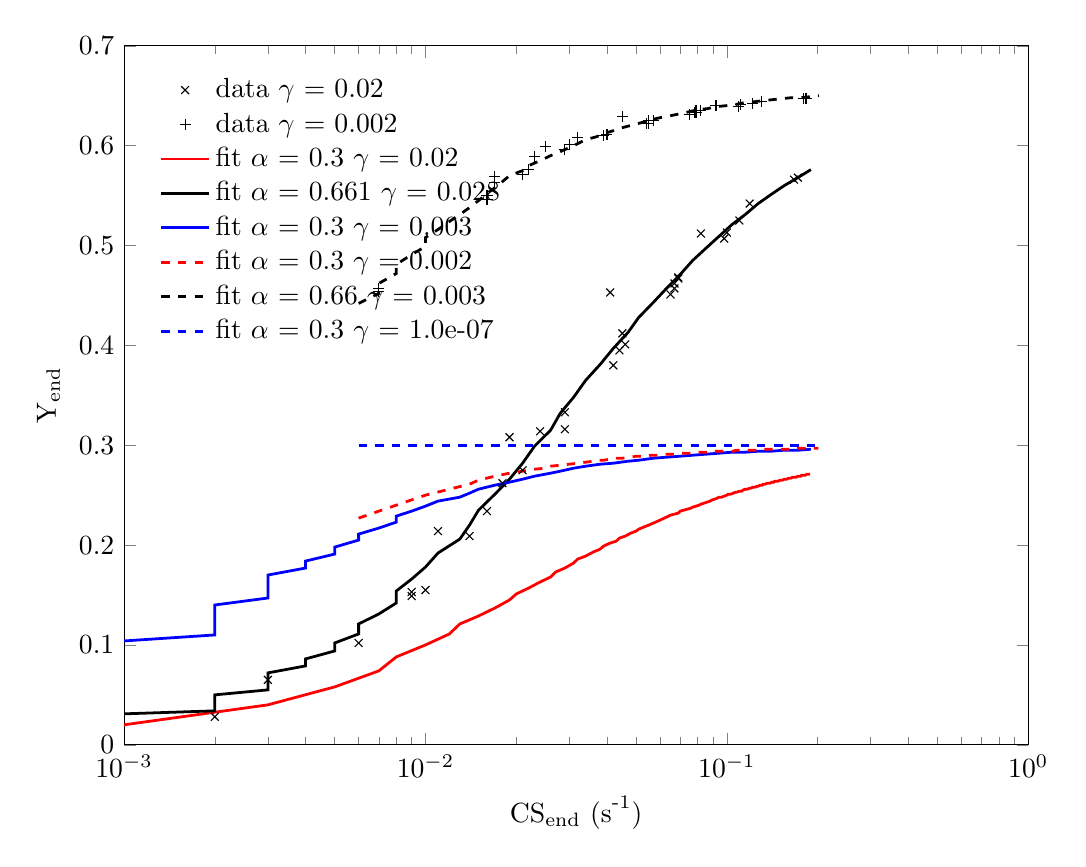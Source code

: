 % This file was created by matlab2tikz v0.3.2.
% Copyright (c) 2008--2013, Nico Schlömer <nico.schloemer@gmail.com>
% All rights reserved.
% 
% 
% 
\begin{tikzpicture}

\begin{semilogxaxis}[%
width=4.521in,
height=3.495in,
scale only axis,
xmin=0.001, xmax=1,
xminorticks=true,
xlabel={$\text{CS}_{\text{end}}\text{ (s}^{\text{-1}}\text{)}$},
ymin=0, ymax=0.7,
ylabel={$\text{Y}_{\text{end}}$},
legend style={at={(0.03,0.97)},anchor=north west,fill=none,draw=none,legend cell align=left}
]
\addplot [
color=black,
only marks,
mark=x,
mark options={solid}
]
table{
0.002 0.028
};
\addlegendentry{$\text{data }\gamma\text{ = 0.02}$};

\addplot [
color=black,
only marks,
mark=+,
mark options={solid}
]
table{
0.007 0.454
};
\addlegendentry{$\text{data }\gamma\text{ = 0.002}$};

\addplot [
color=black,
only marks,
mark=x,
mark options={solid},
forget plot
]
table{
0.009 0.153
};
\addplot [
color=black,
only marks,
mark=+,
mark options={solid},
forget plot
]
table{
0.017 0.563
};
\addplot [
color=black,
only marks,
mark=x,
mark options={solid},
forget plot
]
table{
0.016 0.234
};
\addplot [
color=black,
only marks,
mark=+,
mark options={solid},
forget plot
]
table{
0.023 0.589
};
\addplot [
color=black,
only marks,
mark=x,
mark options={solid},
forget plot
]
table{
0.024 0.314
};
\addplot [
color=black,
only marks,
mark=+,
mark options={solid},
forget plot
]
table{
0.032 0.608
};
\addplot [
color=black,
only marks,
mark=x,
mark options={solid},
forget plot
]
table{
0.006 0.102
};
\addplot [
color=black,
only marks,
mark=+,
mark options={solid},
forget plot
]
table{
0.016 0.546
};
\addplot [
color=black,
only marks,
mark=x,
mark options={solid},
forget plot
]
table{
0.029 0.316
};
\addplot [
color=black,
only marks,
mark=+,
mark options={solid},
forget plot
]
table{
0.04 0.611
};
\addplot [
color=black,
only marks,
mark=x,
mark options={solid},
forget plot
]
table{
0.046 0.401
};
\addplot [
color=black,
only marks,
mark=+,
mark options={solid},
forget plot
]
table{
0.057 0.625
};
\addplot [
color=black,
only marks,
mark=x,
mark options={solid},
forget plot
]
table{
0.069 0.468
};
\addplot [
color=black,
only marks,
mark=+,
mark options={solid},
forget plot
]
table{
0.079 0.635
};
\addplot [
color=black,
only marks,
mark=x,
mark options={solid},
forget plot
]
table{
0.01 0.155
};
\addplot [
color=black,
only marks,
mark=+,
mark options={solid},
forget plot
]
table{
0.021 0.571
};
\addplot [
color=black,
only marks,
mark=x,
mark options={solid},
forget plot
]
table{
0.042 0.38
};
\addplot [
color=black,
only marks,
mark=+,
mark options={solid},
forget plot
]
table{
0.055 0.622
};
\addplot [
color=black,
only marks,
mark=x,
mark options={solid},
forget plot
]
table{
0.067 0.457
};
\addplot [
color=black,
only marks,
mark=+,
mark options={solid},
forget plot
]
table{
0.079 0.633
};
\addplot [
color=black,
only marks,
mark=x,
mark options={solid},
forget plot
]
table{
0.1 0.513
};
\addplot [
color=black,
only marks,
mark=+,
mark options={solid},
forget plot
]
table{
0.111 0.641
};
\addplot [
color=black,
only marks,
mark=x,
mark options={solid},
forget plot
]
table{
0.018 0.262
};
\addplot [
color=black,
only marks,
mark=+,
mark options={solid},
forget plot
]
table{
0.03 0.601
};
\addplot [
color=black,
only marks,
mark=x,
mark options={solid},
forget plot
]
table{
0.069 0.467
};
\addplot [
color=black,
only marks,
mark=+,
mark options={solid},
forget plot
]
table{
0.082 0.635
};
\addplot [
color=black,
only marks,
mark=x,
mark options={solid},
forget plot
]
table{
0.11 0.525
};
\addplot [
color=black,
only marks,
mark=+,
mark options={solid},
forget plot
]
table{
0.122 0.642
};
\addplot [
color=black,
only marks,
mark=x,
mark options={solid},
forget plot
]
table{
0.167 0.566
};
\addplot [
color=black,
only marks,
mark=+,
mark options={solid},
forget plot
]
table{
0.179 0.647
};
\addplot [
color=black,
only marks,
mark=x,
mark options={solid},
forget plot
]
table{
0.003 0.065
};
\addplot [
color=black,
only marks,
mark=+,
mark options={solid},
forget plot
]
table{
0.007 0.457
};
\addplot [
color=black,
only marks,
mark=x,
mark options={solid},
forget plot
]
table{
0.009 0.149
};
\addplot [
color=black,
only marks,
mark=+,
mark options={solid},
forget plot
]
table{
0.016 0.55
};
\addplot [
color=black,
only marks,
mark=x,
mark options={solid},
forget plot
]
table{
0.014 0.209
};
\addplot [
color=black,
only marks,
mark=+,
mark options={solid},
forget plot
]
table{
0.022 0.576
};
\addplot [
color=black,
only marks,
mark=x,
mark options={solid},
forget plot
]
table{
0.021 0.275
};
\addplot [
color=black,
only marks,
mark=+,
mark options={solid},
forget plot
]
table{
0.029 0.596
};
\addplot [
color=black,
only marks,
mark=x,
mark options={solid},
forget plot
]
table{
0.011 0.214
};
\addplot [
color=black,
only marks,
mark=+,
mark options={solid},
forget plot
]
table{
0.017 0.569
};
\addplot [
color=black,
only marks,
mark=x,
mark options={solid},
forget plot
]
table{
0.029 0.333
};
\addplot [
color=black,
only marks,
mark=+,
mark options={solid},
forget plot
]
table{
0.039 0.61
};
\addplot [
color=black,
only marks,
mark=x,
mark options={solid},
forget plot
]
table{
0.044 0.395
};
\addplot [
color=black,
only marks,
mark=+,
mark options={solid},
forget plot
]
table{
0.054 0.622
};
\addplot [
color=black,
only marks,
mark=x,
mark options={solid},
forget plot
]
table{
0.065 0.451
};
\addplot [
color=black,
only marks,
mark=+,
mark options={solid},
forget plot
]
table{
0.075 0.631
};
\addplot [
color=black,
only marks,
mark=x,
mark options={solid},
forget plot
]
table{
0.019 0.308
};
\addplot [
color=black,
only marks,
mark=+,
mark options={solid},
forget plot
]
table{
0.025 0.599
};
\addplot [
color=black,
only marks,
mark=x,
mark options={solid},
forget plot
]
table{
0.045 0.412
};
\addplot [
color=black,
only marks,
mark=+,
mark options={solid},
forget plot
]
table{
0.055 0.625
};
\addplot [
color=black,
only marks,
mark=x,
mark options={solid},
forget plot
]
table{
0.067 0.462
};
\addplot [
color=black,
only marks,
mark=+,
mark options={solid},
forget plot
]
table{
0.078 0.633
};
\addplot [
color=black,
only marks,
mark=x,
mark options={solid},
forget plot
]
table{
0.098 0.507
};
\addplot [
color=black,
only marks,
mark=+,
mark options={solid},
forget plot
]
table{
0.109 0.639
};
\addplot [
color=black,
only marks,
mark=x,
mark options={solid},
forget plot
]
table{
0.041 0.453
};
\addplot [
color=black,
only marks,
mark=+,
mark options={solid},
forget plot
]
table{
0.045 0.629
};
\addplot [
color=black,
only marks,
mark=x,
mark options={solid},
forget plot
]
table{
0.082 0.512
};
\addplot [
color=black,
only marks,
mark=+,
mark options={solid},
forget plot
]
table{
0.092 0.64
};
\addplot [
color=black,
only marks,
mark=x,
mark options={solid},
forget plot
]
table{
0.119 0.542
};
\addplot [
color=black,
only marks,
mark=+,
mark options={solid},
forget plot
]
table{
0.13 0.644
};
\addplot [
color=black,
only marks,
mark=x,
mark options={solid},
forget plot
]
table{
0.172 0.568
};
\addplot [
color=black,
only marks,
mark=+,
mark options={solid},
forget plot
]
table{
0.183 0.647
};
\addplot [
color=red,
solid,
line width=1.0pt
]
table{
0.001 0.02
0.003 0.04
0.005 0.058
0.007 0.074
0.008 0.088
0.01 0.1
0.012 0.111
0.013 0.121
0.015 0.129
0.017 0.137
0.019 0.145
0.02 0.151
0.022 0.157
0.024 0.163
0.026 0.168
0.027 0.173
0.029 0.177
0.031 0.182
0.032 0.186
0.034 0.189
0.036 0.193
0.038 0.196
0.039 0.199
0.041 0.202
0.043 0.204
0.044 0.207
0.046 0.209
0.048 0.212
0.05 0.214
0.051 0.216
0.053 0.218
0.055 0.22
0.057 0.222
0.058 0.223
0.06 0.225
0.062 0.227
0.063 0.228
0.065 0.23
0.067 0.231
0.069 0.232
0.07 0.234
0.072 0.235
0.074 0.236
0.076 0.237
0.077 0.238
0.079 0.239
0.081 0.24
0.082 0.241
0.084 0.242
0.086 0.243
0.088 0.244
0.089 0.245
0.091 0.246
0.093 0.247
0.094 0.248
0.096 0.248
0.098 0.249
0.1 0.25
0.101 0.251
0.103 0.251
0.105 0.252
0.107 0.253
0.108 0.253
0.11 0.254
0.112 0.254
0.113 0.255
0.115 0.256
0.117 0.256
0.119 0.257
0.12 0.257
0.122 0.258
0.124 0.258
0.126 0.259
0.127 0.259
0.129 0.26
0.131 0.26
0.132 0.261
0.134 0.261
0.136 0.262
0.138 0.262
0.139 0.262
0.141 0.263
0.143 0.263
0.144 0.264
0.146 0.264
0.148 0.264
0.15 0.265
0.151 0.265
0.153 0.265
0.155 0.266
0.157 0.266
0.158 0.266
0.16 0.267
0.162 0.267
0.163 0.267
0.165 0.268
0.167 0.268
0.169 0.268
0.17 0.268
0.172 0.269
0.174 0.269
0.176 0.269
0.177 0.27
0.179 0.27
0.181 0.27
0.182 0.27
0.184 0.271
0.186 0.271
0.188 0.271
0.189 0.271
};
\addlegendentry{$\text{fit }\alpha\text{ = 0.3     }\gamma\text{ = 0.02}$};

\addplot [
color=black,
solid,
line width=1.0pt
]
table{
0.001 0.031
0.002 0.034
0.002 0.038
0.002 0.042
0.002 0.046
0.002 0.05
0.003 0.055
0.003 0.06
0.003 0.066
0.003 0.072
0.004 0.079
0.004 0.086
0.005 0.094
0.005 0.102
0.006 0.111
0.006 0.121
0.007 0.131
0.008 0.142
0.008 0.154
0.009 0.166
0.01 0.178
0.011 0.192
0.013 0.206
0.014 0.22
0.015 0.235
0.017 0.251
0.019 0.266
0.021 0.282
0.023 0.299
0.026 0.315
0.028 0.332
0.031 0.348
0.034 0.365
0.038 0.381
0.042 0.397
0.047 0.413
0.051 0.428
0.057 0.443
0.063 0.457
0.07 0.471
0.077 0.485
0.085 0.497
0.094 0.509
0.104 0.521
0.115 0.531
0.127 0.542
0.14 0.551
0.155 0.56
0.172 0.568
0.19 0.576
};
\addlegendentry{$\text{fit }\alpha\text{ = 0.661 }\gamma\text{ = 0.028}$};

\addplot [
color=blue,
solid,
line width=1.0pt
]
table{
0.001 0.104
0.002 0.11
0.002 0.118
0.002 0.125
0.002 0.132
0.002 0.14
0.003 0.147
0.003 0.155
0.003 0.162
0.003 0.17
0.004 0.177
0.004 0.184
0.005 0.191
0.005 0.198
0.006 0.205
0.006 0.211
0.007 0.217
0.008 0.223
0.008 0.229
0.009 0.234
0.01 0.239
0.011 0.244
0.013 0.248
0.014 0.252
0.015 0.256
0.017 0.26
0.019 0.263
0.021 0.266
0.023 0.269
0.026 0.272
0.028 0.274
0.031 0.277
0.034 0.279
0.038 0.281
0.042 0.282
0.047 0.284
0.051 0.285
0.057 0.287
0.063 0.288
0.07 0.289
0.077 0.29
0.085 0.291
0.094 0.292
0.104 0.293
0.115 0.293
0.127 0.294
0.14 0.294
0.155 0.295
0.172 0.295
0.19 0.296
};
\addlegendentry{$\text{fit }\alpha\text{ =      0.3 }\gamma\text{ = 0.003}$};

\addplot [
color=red,
dashed,
line width=1.0pt
]
table{
0.006 0.227
0.008 0.24
0.01 0.25
0.012 0.256
0.014 0.261
0.015 0.265
0.017 0.269
0.019 0.272
0.021 0.274
0.023 0.276
0.025 0.277
0.026 0.279
0.028 0.28
0.03 0.281
0.032 0.282
0.034 0.283
0.036 0.284
0.037 0.285
0.039 0.285
0.041 0.286
0.043 0.287
0.045 0.287
0.047 0.288
0.048 0.288
0.05 0.289
0.052 0.289
0.054 0.289
0.056 0.29
0.058 0.29
0.059 0.29
0.061 0.291
0.063 0.291
0.065 0.291
0.067 0.291
0.069 0.292
0.07 0.292
0.072 0.292
0.074 0.292
0.076 0.292
0.078 0.292
0.08 0.293
0.081 0.293
0.083 0.293
0.085 0.293
0.087 0.293
0.089 0.293
0.091 0.294
0.092 0.294
0.094 0.294
0.096 0.294
0.098 0.294
0.1 0.294
0.102 0.294
0.103 0.294
0.105 0.294
0.107 0.295
0.109 0.295
0.111 0.295
0.113 0.295
0.114 0.295
0.116 0.295
0.118 0.295
0.12 0.295
0.122 0.295
0.124 0.295
0.125 0.295
0.127 0.295
0.129 0.295
0.131 0.295
0.133 0.296
0.135 0.296
0.136 0.296
0.138 0.296
0.14 0.296
0.142 0.296
0.144 0.296
0.146 0.296
0.147 0.296
0.149 0.296
0.151 0.296
0.153 0.296
0.155 0.296
0.157 0.296
0.159 0.296
0.16 0.296
0.162 0.296
0.164 0.296
0.166 0.296
0.168 0.296
0.17 0.297
0.171 0.297
0.173 0.297
0.175 0.297
0.177 0.297
0.179 0.297
0.181 0.297
0.182 0.297
0.184 0.297
0.186 0.297
0.188 0.297
0.19 0.297
0.192 0.297
0.193 0.297
0.195 0.297
0.197 0.297
0.199 0.297
0.201 0.297
};
\addlegendentry{$\text{fit }\alpha\text{ = 0.3     }\gamma\text{ = 0.002}$};

\addplot [
color=black,
dashed,
line width=1.0pt
]
table{
0.006 0.442
0.007 0.452
0.007 0.462
0.008 0.472
0.008 0.481
0.009 0.491
0.01 0.499
0.01 0.508
0.011 0.516
0.012 0.524
0.013 0.531
0.014 0.538
0.015 0.545
0.016 0.552
0.017 0.558
0.018 0.564
0.019 0.57
0.021 0.575
0.022 0.58
0.024 0.585
0.026 0.59
0.028 0.594
0.03 0.598
0.032 0.602
0.034 0.606
0.037 0.609
0.039 0.612
0.042 0.615
0.045 0.618
0.049 0.621
0.052 0.623
0.056 0.626
0.06 0.628
0.065 0.63
0.07 0.632
0.075 0.634
0.08 0.636
0.086 0.637
0.092 0.639
0.099 0.64
0.106 0.641
0.114 0.643
0.123 0.644
0.132 0.645
0.141 0.646
0.152 0.647
0.163 0.648
0.175 0.648
0.188 0.649
0.202 0.65
};
\addlegendentry{$\text{fit }\alpha\text{ = 0.66 }\gamma\text{ = 0.003}$};

\addplot [
color=blue,
dashed,
line width=1.0pt
]
table{
0.006 0.3
0.007 0.3
0.007 0.3
0.008 0.3
0.008 0.3
0.009 0.3
0.01 0.3
0.01 0.3
0.011 0.3
0.012 0.3
0.013 0.3
0.014 0.3
0.015 0.3
0.016 0.3
0.017 0.3
0.018 0.3
0.019 0.3
0.021 0.3
0.022 0.3
0.024 0.3
0.026 0.3
0.028 0.3
0.03 0.3
0.032 0.3
0.034 0.3
0.037 0.3
0.039 0.3
0.042 0.3
0.045 0.3
0.049 0.3
0.052 0.3
0.056 0.3
0.06 0.3
0.065 0.3
0.07 0.3
0.075 0.3
0.08 0.3
0.086 0.3
0.092 0.3
0.099 0.3
0.106 0.3
0.114 0.3
0.123 0.3
0.132 0.3
0.141 0.3
0.152 0.3
0.163 0.3
0.175 0.3
0.188 0.3
0.202 0.3
};
\addlegendentry{$\text{fit }\alpha\text{ =      0.3 }\gamma\text{ = 1.0e-07}$};

\end{semilogxaxis}
\end{tikzpicture}%